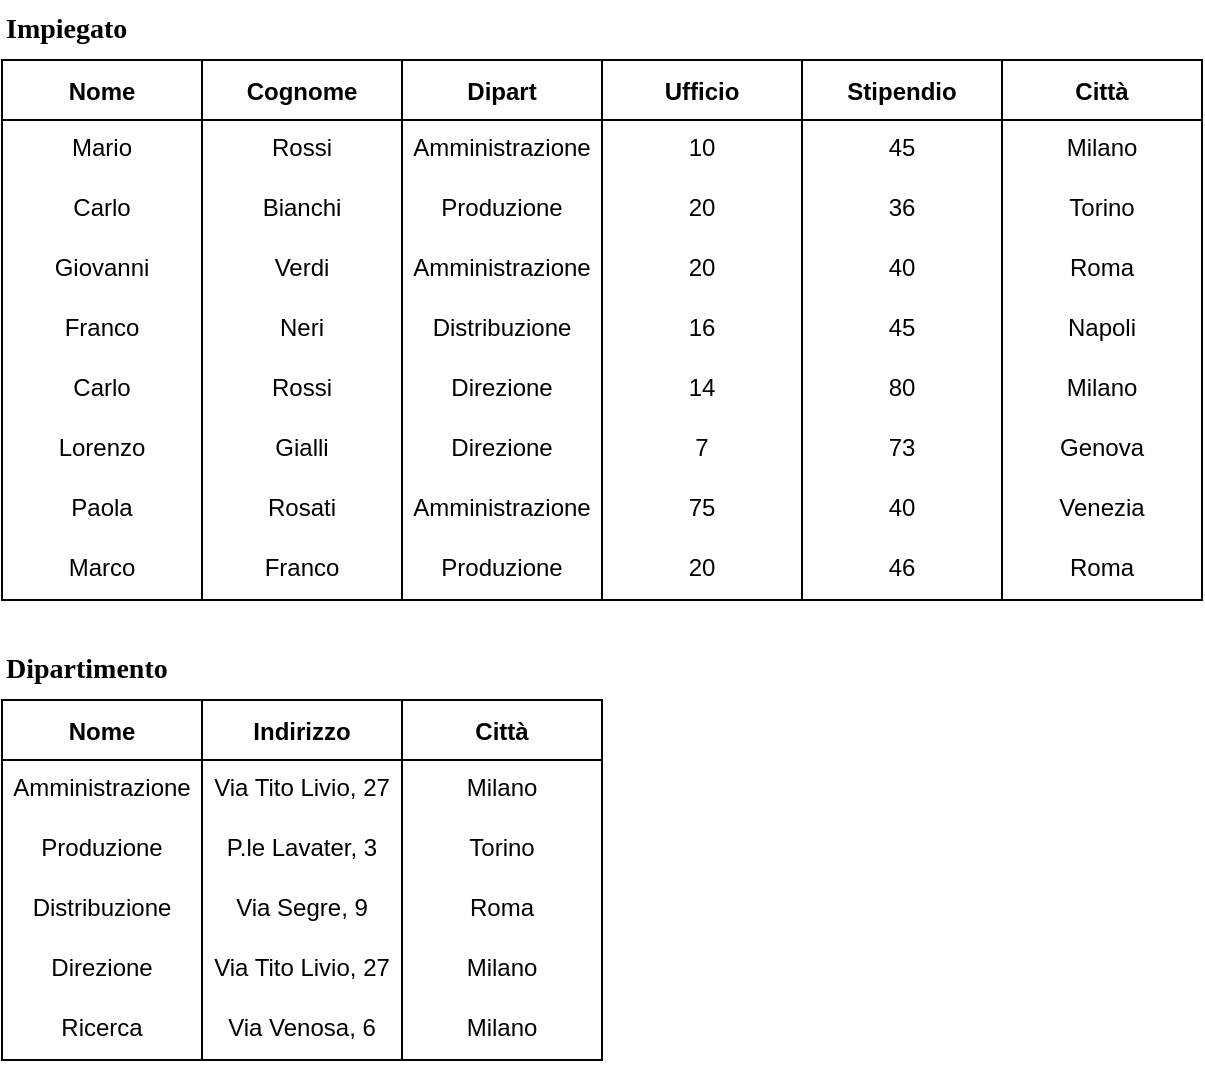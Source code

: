 <mxfile version="20.7.4" type="device"><diagram id="n2tzChIhWR2wru7YtLmf" name="Pagina-1"><mxGraphModel dx="1195" dy="703" grid="1" gridSize="10" guides="1" tooltips="1" connect="1" arrows="1" fold="1" page="1" pageScale="1" pageWidth="1169" pageHeight="827" math="0" shadow="0"><root><mxCell id="0"/><mxCell id="1" parent="0"/><mxCell id="akScVreiKZ749C-UaWdK-1" value="Nome" style="swimlane;startSize=30;fontStyle=1" parent="1" vertex="1"><mxGeometry x="560" y="70" width="100" height="270" as="geometry"/></mxCell><mxCell id="akScVreiKZ749C-UaWdK-2" value="Mario" style="text;strokeColor=none;fillColor=none;spacingLeft=4;spacingRight=4;overflow=hidden;rotatable=0;points=[[0,0.5],[1,0.5]];portConstraint=eastwest;fontSize=12;align=center;" parent="akScVreiKZ749C-UaWdK-1" vertex="1"><mxGeometry y="30" width="100" height="30" as="geometry"/></mxCell><mxCell id="akScVreiKZ749C-UaWdK-3" value="Carlo" style="text;strokeColor=none;fillColor=none;spacingLeft=4;spacingRight=4;overflow=hidden;rotatable=0;points=[[0,0.5],[1,0.5]];portConstraint=eastwest;fontSize=12;align=center;" parent="akScVreiKZ749C-UaWdK-1" vertex="1"><mxGeometry y="60" width="100" height="30" as="geometry"/></mxCell><mxCell id="PKQ20t5gl7po0gBwH-ja-12" value="Marco" style="text;strokeColor=none;fillColor=none;spacingLeft=4;spacingRight=4;overflow=hidden;rotatable=0;points=[[0,0.5],[1,0.5]];portConstraint=eastwest;fontSize=12;align=center;" vertex="1" parent="akScVreiKZ749C-UaWdK-1"><mxGeometry y="240" width="100" height="30" as="geometry"/></mxCell><mxCell id="PKQ20t5gl7po0gBwH-ja-7" value="Giovanni" style="text;strokeColor=none;fillColor=none;spacingLeft=4;spacingRight=4;overflow=hidden;rotatable=0;points=[[0,0.5],[1,0.5]];portConstraint=eastwest;fontSize=12;align=center;" vertex="1" parent="akScVreiKZ749C-UaWdK-1"><mxGeometry y="90" width="100" height="30" as="geometry"/></mxCell><mxCell id="PKQ20t5gl7po0gBwH-ja-8" value="Franco" style="text;strokeColor=none;fillColor=none;spacingLeft=4;spacingRight=4;overflow=hidden;rotatable=0;points=[[0,0.5],[1,0.5]];portConstraint=eastwest;fontSize=12;align=center;" vertex="1" parent="akScVreiKZ749C-UaWdK-1"><mxGeometry y="120" width="100" height="30" as="geometry"/></mxCell><mxCell id="PKQ20t5gl7po0gBwH-ja-9" value="Carlo" style="text;strokeColor=none;fillColor=none;spacingLeft=4;spacingRight=4;overflow=hidden;rotatable=0;points=[[0,0.5],[1,0.5]];portConstraint=eastwest;fontSize=12;align=center;" vertex="1" parent="akScVreiKZ749C-UaWdK-1"><mxGeometry y="150" width="100" height="30" as="geometry"/></mxCell><mxCell id="PKQ20t5gl7po0gBwH-ja-10" value="Lorenzo" style="text;strokeColor=none;fillColor=none;spacingLeft=4;spacingRight=4;overflow=hidden;rotatable=0;points=[[0,0.5],[1,0.5]];portConstraint=eastwest;fontSize=12;align=center;" vertex="1" parent="akScVreiKZ749C-UaWdK-1"><mxGeometry y="180" width="100" height="30" as="geometry"/></mxCell><mxCell id="PKQ20t5gl7po0gBwH-ja-11" value="Paola" style="text;strokeColor=none;fillColor=none;spacingLeft=4;spacingRight=4;overflow=hidden;rotatable=0;points=[[0,0.5],[1,0.5]];portConstraint=eastwest;fontSize=12;align=center;" vertex="1" parent="akScVreiKZ749C-UaWdK-1"><mxGeometry y="210" width="100" height="30" as="geometry"/></mxCell><mxCell id="akScVreiKZ749C-UaWdK-5" value="Cognome" style="swimlane;startSize=30;" parent="1" vertex="1"><mxGeometry x="660" y="70" width="100" height="270" as="geometry"/></mxCell><mxCell id="akScVreiKZ749C-UaWdK-6" value="Rossi" style="text;strokeColor=none;fillColor=none;spacingLeft=4;spacingRight=4;overflow=hidden;rotatable=0;points=[[0,0.5],[1,0.5]];portConstraint=eastwest;fontSize=12;align=center;" parent="akScVreiKZ749C-UaWdK-5" vertex="1"><mxGeometry y="30" width="100" height="30" as="geometry"/></mxCell><mxCell id="PKQ20t5gl7po0gBwH-ja-22" value="Bianchi" style="text;strokeColor=none;fillColor=none;spacingLeft=4;spacingRight=4;overflow=hidden;rotatable=0;points=[[0,0.5],[1,0.5]];portConstraint=eastwest;fontSize=12;align=center;" vertex="1" parent="akScVreiKZ749C-UaWdK-5"><mxGeometry y="60" width="100" height="30" as="geometry"/></mxCell><mxCell id="PKQ20t5gl7po0gBwH-ja-23" value="Franco" style="text;strokeColor=none;fillColor=none;spacingLeft=4;spacingRight=4;overflow=hidden;rotatable=0;points=[[0,0.5],[1,0.5]];portConstraint=eastwest;fontSize=12;align=center;" vertex="1" parent="akScVreiKZ749C-UaWdK-5"><mxGeometry y="240" width="100" height="30" as="geometry"/></mxCell><mxCell id="PKQ20t5gl7po0gBwH-ja-24" value="Verdi" style="text;strokeColor=none;fillColor=none;spacingLeft=4;spacingRight=4;overflow=hidden;rotatable=0;points=[[0,0.5],[1,0.5]];portConstraint=eastwest;fontSize=12;align=center;" vertex="1" parent="akScVreiKZ749C-UaWdK-5"><mxGeometry y="90" width="100" height="30" as="geometry"/></mxCell><mxCell id="PKQ20t5gl7po0gBwH-ja-25" value="Neri" style="text;strokeColor=none;fillColor=none;spacingLeft=4;spacingRight=4;overflow=hidden;rotatable=0;points=[[0,0.5],[1,0.5]];portConstraint=eastwest;fontSize=12;align=center;" vertex="1" parent="akScVreiKZ749C-UaWdK-5"><mxGeometry y="120" width="100" height="30" as="geometry"/></mxCell><mxCell id="PKQ20t5gl7po0gBwH-ja-26" value="Rossi" style="text;strokeColor=none;fillColor=none;spacingLeft=4;spacingRight=4;overflow=hidden;rotatable=0;points=[[0,0.5],[1,0.5]];portConstraint=eastwest;fontSize=12;align=center;" vertex="1" parent="akScVreiKZ749C-UaWdK-5"><mxGeometry y="150" width="100" height="30" as="geometry"/></mxCell><mxCell id="PKQ20t5gl7po0gBwH-ja-27" value="Gialli" style="text;strokeColor=none;fillColor=none;spacingLeft=4;spacingRight=4;overflow=hidden;rotatable=0;points=[[0,0.5],[1,0.5]];portConstraint=eastwest;fontSize=12;align=center;" vertex="1" parent="akScVreiKZ749C-UaWdK-5"><mxGeometry y="180" width="100" height="30" as="geometry"/></mxCell><mxCell id="PKQ20t5gl7po0gBwH-ja-28" value="Rosati" style="text;strokeColor=none;fillColor=none;spacingLeft=4;spacingRight=4;overflow=hidden;rotatable=0;points=[[0,0.5],[1,0.5]];portConstraint=eastwest;fontSize=12;align=center;" vertex="1" parent="akScVreiKZ749C-UaWdK-5"><mxGeometry y="210" width="100" height="30" as="geometry"/></mxCell><mxCell id="akScVreiKZ749C-UaWdK-9" value="Impiegato" style="text;html=1;align=left;verticalAlign=middle;resizable=0;points=[];autosize=1;strokeColor=none;fillColor=none;fontStyle=1;fontFamily=Times New Roman;fontSize=14;" parent="1" vertex="1"><mxGeometry x="560" y="40" width="80" height="30" as="geometry"/></mxCell><mxCell id="akScVreiKZ749C-UaWdK-10" value="Dipart" style="swimlane;startSize=30;fontStyle=1" parent="1" vertex="1"><mxGeometry x="760" y="70" width="100" height="270" as="geometry"/></mxCell><mxCell id="akScVreiKZ749C-UaWdK-11" value="Amministrazione" style="text;strokeColor=none;fillColor=none;spacingLeft=4;spacingRight=4;overflow=hidden;rotatable=0;points=[[0,0.5],[1,0.5]];portConstraint=eastwest;fontSize=12;align=center;" parent="akScVreiKZ749C-UaWdK-10" vertex="1"><mxGeometry y="30" width="100" height="30" as="geometry"/></mxCell><mxCell id="PKQ20t5gl7po0gBwH-ja-15" value="Produzione" style="text;strokeColor=none;fillColor=none;spacingLeft=4;spacingRight=4;overflow=hidden;rotatable=0;points=[[0,0.5],[1,0.5]];portConstraint=eastwest;fontSize=12;align=center;" vertex="1" parent="akScVreiKZ749C-UaWdK-10"><mxGeometry y="60" width="100" height="30" as="geometry"/></mxCell><mxCell id="PKQ20t5gl7po0gBwH-ja-16" value="Produzione" style="text;strokeColor=none;fillColor=none;spacingLeft=4;spacingRight=4;overflow=hidden;rotatable=0;points=[[0,0.5],[1,0.5]];portConstraint=eastwest;fontSize=12;align=center;" vertex="1" parent="akScVreiKZ749C-UaWdK-10"><mxGeometry y="240" width="100" height="30" as="geometry"/></mxCell><mxCell id="PKQ20t5gl7po0gBwH-ja-17" value="Amministrazione" style="text;strokeColor=none;fillColor=none;spacingLeft=4;spacingRight=4;overflow=hidden;rotatable=0;points=[[0,0.5],[1,0.5]];portConstraint=eastwest;fontSize=12;align=center;" vertex="1" parent="akScVreiKZ749C-UaWdK-10"><mxGeometry y="90" width="100" height="30" as="geometry"/></mxCell><mxCell id="PKQ20t5gl7po0gBwH-ja-18" value="Distribuzione" style="text;strokeColor=none;fillColor=none;spacingLeft=4;spacingRight=4;overflow=hidden;rotatable=0;points=[[0,0.5],[1,0.5]];portConstraint=eastwest;fontSize=12;align=center;" vertex="1" parent="akScVreiKZ749C-UaWdK-10"><mxGeometry y="120" width="100" height="30" as="geometry"/></mxCell><mxCell id="PKQ20t5gl7po0gBwH-ja-19" value="Direzione" style="text;strokeColor=none;fillColor=none;spacingLeft=4;spacingRight=4;overflow=hidden;rotatable=0;points=[[0,0.5],[1,0.5]];portConstraint=eastwest;fontSize=12;align=center;" vertex="1" parent="akScVreiKZ749C-UaWdK-10"><mxGeometry y="150" width="100" height="30" as="geometry"/></mxCell><mxCell id="PKQ20t5gl7po0gBwH-ja-20" value="Direzione" style="text;strokeColor=none;fillColor=none;spacingLeft=4;spacingRight=4;overflow=hidden;rotatable=0;points=[[0,0.5],[1,0.5]];portConstraint=eastwest;fontSize=12;align=center;" vertex="1" parent="akScVreiKZ749C-UaWdK-10"><mxGeometry y="180" width="100" height="30" as="geometry"/></mxCell><mxCell id="PKQ20t5gl7po0gBwH-ja-21" value="Amministrazione" style="text;strokeColor=none;fillColor=none;spacingLeft=4;spacingRight=4;overflow=hidden;rotatable=0;points=[[0,0.5],[1,0.5]];portConstraint=eastwest;fontSize=12;align=center;" vertex="1" parent="akScVreiKZ749C-UaWdK-10"><mxGeometry y="210" width="100" height="30" as="geometry"/></mxCell><mxCell id="akScVreiKZ749C-UaWdK-13" value="Ufficio" style="swimlane;startSize=30;fontStyle=1" parent="1" vertex="1"><mxGeometry x="860" y="70" width="100" height="270" as="geometry"/></mxCell><mxCell id="akScVreiKZ749C-UaWdK-14" value="10" style="text;strokeColor=none;fillColor=none;spacingLeft=4;spacingRight=4;overflow=hidden;rotatable=0;points=[[0,0.5],[1,0.5]];portConstraint=eastwest;fontSize=12;align=center;" parent="akScVreiKZ749C-UaWdK-13" vertex="1"><mxGeometry y="30" width="100" height="30" as="geometry"/></mxCell><mxCell id="PKQ20t5gl7po0gBwH-ja-29" value="20" style="text;strokeColor=none;fillColor=none;spacingLeft=4;spacingRight=4;overflow=hidden;rotatable=0;points=[[0,0.5],[1,0.5]];portConstraint=eastwest;fontSize=12;align=center;" vertex="1" parent="akScVreiKZ749C-UaWdK-13"><mxGeometry y="60" width="100" height="30" as="geometry"/></mxCell><mxCell id="PKQ20t5gl7po0gBwH-ja-30" value="20" style="text;strokeColor=none;fillColor=none;spacingLeft=4;spacingRight=4;overflow=hidden;rotatable=0;points=[[0,0.5],[1,0.5]];portConstraint=eastwest;fontSize=12;align=center;" vertex="1" parent="akScVreiKZ749C-UaWdK-13"><mxGeometry y="240" width="100" height="30" as="geometry"/></mxCell><mxCell id="PKQ20t5gl7po0gBwH-ja-31" value="20" style="text;strokeColor=none;fillColor=none;spacingLeft=4;spacingRight=4;overflow=hidden;rotatable=0;points=[[0,0.5],[1,0.5]];portConstraint=eastwest;fontSize=12;align=center;" vertex="1" parent="akScVreiKZ749C-UaWdK-13"><mxGeometry y="90" width="100" height="30" as="geometry"/></mxCell><mxCell id="PKQ20t5gl7po0gBwH-ja-32" value="16" style="text;strokeColor=none;fillColor=none;spacingLeft=4;spacingRight=4;overflow=hidden;rotatable=0;points=[[0,0.5],[1,0.5]];portConstraint=eastwest;fontSize=12;align=center;" vertex="1" parent="akScVreiKZ749C-UaWdK-13"><mxGeometry y="120" width="100" height="30" as="geometry"/></mxCell><mxCell id="PKQ20t5gl7po0gBwH-ja-33" value="14" style="text;strokeColor=none;fillColor=none;spacingLeft=4;spacingRight=4;overflow=hidden;rotatable=0;points=[[0,0.5],[1,0.5]];portConstraint=eastwest;fontSize=12;align=center;" vertex="1" parent="akScVreiKZ749C-UaWdK-13"><mxGeometry y="150" width="100" height="30" as="geometry"/></mxCell><mxCell id="PKQ20t5gl7po0gBwH-ja-34" value="7" style="text;strokeColor=none;fillColor=none;spacingLeft=4;spacingRight=4;overflow=hidden;rotatable=0;points=[[0,0.5],[1,0.5]];portConstraint=eastwest;fontSize=12;align=center;" vertex="1" parent="akScVreiKZ749C-UaWdK-13"><mxGeometry y="180" width="100" height="30" as="geometry"/></mxCell><mxCell id="PKQ20t5gl7po0gBwH-ja-35" value="75" style="text;strokeColor=none;fillColor=none;spacingLeft=4;spacingRight=4;overflow=hidden;rotatable=0;points=[[0,0.5],[1,0.5]];portConstraint=eastwest;fontSize=12;align=center;" vertex="1" parent="akScVreiKZ749C-UaWdK-13"><mxGeometry y="210" width="100" height="30" as="geometry"/></mxCell><mxCell id="PKQ20t5gl7po0gBwH-ja-1" value="Stipendio" style="swimlane;startSize=30;fontStyle=1" vertex="1" parent="1"><mxGeometry x="960" y="70" width="100" height="270" as="geometry"/></mxCell><mxCell id="PKQ20t5gl7po0gBwH-ja-2" value="45" style="text;strokeColor=none;fillColor=none;spacingLeft=4;spacingRight=4;overflow=hidden;rotatable=0;points=[[0,0.5],[1,0.5]];portConstraint=eastwest;fontSize=12;align=center;" vertex="1" parent="PKQ20t5gl7po0gBwH-ja-1"><mxGeometry y="30" width="100" height="30" as="geometry"/></mxCell><mxCell id="PKQ20t5gl7po0gBwH-ja-36" value="36" style="text;strokeColor=none;fillColor=none;spacingLeft=4;spacingRight=4;overflow=hidden;rotatable=0;points=[[0,0.5],[1,0.5]];portConstraint=eastwest;fontSize=12;align=center;" vertex="1" parent="PKQ20t5gl7po0gBwH-ja-1"><mxGeometry y="60" width="100" height="30" as="geometry"/></mxCell><mxCell id="PKQ20t5gl7po0gBwH-ja-37" value="46" style="text;strokeColor=none;fillColor=none;spacingLeft=4;spacingRight=4;overflow=hidden;rotatable=0;points=[[0,0.5],[1,0.5]];portConstraint=eastwest;fontSize=12;align=center;" vertex="1" parent="PKQ20t5gl7po0gBwH-ja-1"><mxGeometry y="240" width="100" height="30" as="geometry"/></mxCell><mxCell id="PKQ20t5gl7po0gBwH-ja-38" value="40" style="text;strokeColor=none;fillColor=none;spacingLeft=4;spacingRight=4;overflow=hidden;rotatable=0;points=[[0,0.5],[1,0.5]];portConstraint=eastwest;fontSize=12;align=center;" vertex="1" parent="PKQ20t5gl7po0gBwH-ja-1"><mxGeometry y="90" width="100" height="30" as="geometry"/></mxCell><mxCell id="PKQ20t5gl7po0gBwH-ja-39" value="45" style="text;strokeColor=none;fillColor=none;spacingLeft=4;spacingRight=4;overflow=hidden;rotatable=0;points=[[0,0.5],[1,0.5]];portConstraint=eastwest;fontSize=12;align=center;" vertex="1" parent="PKQ20t5gl7po0gBwH-ja-1"><mxGeometry y="120" width="100" height="30" as="geometry"/></mxCell><mxCell id="PKQ20t5gl7po0gBwH-ja-40" value="80" style="text;strokeColor=none;fillColor=none;spacingLeft=4;spacingRight=4;overflow=hidden;rotatable=0;points=[[0,0.5],[1,0.5]];portConstraint=eastwest;fontSize=12;align=center;" vertex="1" parent="PKQ20t5gl7po0gBwH-ja-1"><mxGeometry y="150" width="100" height="30" as="geometry"/></mxCell><mxCell id="PKQ20t5gl7po0gBwH-ja-41" value="73" style="text;strokeColor=none;fillColor=none;spacingLeft=4;spacingRight=4;overflow=hidden;rotatable=0;points=[[0,0.5],[1,0.5]];portConstraint=eastwest;fontSize=12;align=center;" vertex="1" parent="PKQ20t5gl7po0gBwH-ja-1"><mxGeometry y="180" width="100" height="30" as="geometry"/></mxCell><mxCell id="PKQ20t5gl7po0gBwH-ja-42" value="40" style="text;strokeColor=none;fillColor=none;spacingLeft=4;spacingRight=4;overflow=hidden;rotatable=0;points=[[0,0.5],[1,0.5]];portConstraint=eastwest;fontSize=12;align=center;" vertex="1" parent="PKQ20t5gl7po0gBwH-ja-1"><mxGeometry y="210" width="100" height="30" as="geometry"/></mxCell><mxCell id="PKQ20t5gl7po0gBwH-ja-4" value="Città" style="swimlane;startSize=30;fontStyle=1" vertex="1" parent="1"><mxGeometry x="1060" y="70" width="100" height="270" as="geometry"/></mxCell><mxCell id="PKQ20t5gl7po0gBwH-ja-5" value="Milano" style="text;strokeColor=none;fillColor=none;spacingLeft=4;spacingRight=4;overflow=hidden;rotatable=0;points=[[0,0.5],[1,0.5]];portConstraint=eastwest;fontSize=12;align=center;" vertex="1" parent="PKQ20t5gl7po0gBwH-ja-4"><mxGeometry y="30" width="100" height="30" as="geometry"/></mxCell><mxCell id="PKQ20t5gl7po0gBwH-ja-43" value="Torino" style="text;strokeColor=none;fillColor=none;spacingLeft=4;spacingRight=4;overflow=hidden;rotatable=0;points=[[0,0.5],[1,0.5]];portConstraint=eastwest;fontSize=12;align=center;" vertex="1" parent="PKQ20t5gl7po0gBwH-ja-4"><mxGeometry y="60" width="100" height="30" as="geometry"/></mxCell><mxCell id="PKQ20t5gl7po0gBwH-ja-44" value="Roma" style="text;strokeColor=none;fillColor=none;spacingLeft=4;spacingRight=4;overflow=hidden;rotatable=0;points=[[0,0.5],[1,0.5]];portConstraint=eastwest;fontSize=12;align=center;" vertex="1" parent="PKQ20t5gl7po0gBwH-ja-4"><mxGeometry y="240" width="100" height="30" as="geometry"/></mxCell><mxCell id="PKQ20t5gl7po0gBwH-ja-45" value="Roma" style="text;strokeColor=none;fillColor=none;spacingLeft=4;spacingRight=4;overflow=hidden;rotatable=0;points=[[0,0.5],[1,0.5]];portConstraint=eastwest;fontSize=12;align=center;" vertex="1" parent="PKQ20t5gl7po0gBwH-ja-4"><mxGeometry y="90" width="100" height="30" as="geometry"/></mxCell><mxCell id="PKQ20t5gl7po0gBwH-ja-46" value="Napoli" style="text;strokeColor=none;fillColor=none;spacingLeft=4;spacingRight=4;overflow=hidden;rotatable=0;points=[[0,0.5],[1,0.5]];portConstraint=eastwest;fontSize=12;align=center;" vertex="1" parent="PKQ20t5gl7po0gBwH-ja-4"><mxGeometry y="120" width="100" height="30" as="geometry"/></mxCell><mxCell id="PKQ20t5gl7po0gBwH-ja-47" value="Milano" style="text;strokeColor=none;fillColor=none;spacingLeft=4;spacingRight=4;overflow=hidden;rotatable=0;points=[[0,0.5],[1,0.5]];portConstraint=eastwest;fontSize=12;align=center;" vertex="1" parent="PKQ20t5gl7po0gBwH-ja-4"><mxGeometry y="150" width="100" height="30" as="geometry"/></mxCell><mxCell id="PKQ20t5gl7po0gBwH-ja-48" value="Genova" style="text;strokeColor=none;fillColor=none;spacingLeft=4;spacingRight=4;overflow=hidden;rotatable=0;points=[[0,0.5],[1,0.5]];portConstraint=eastwest;fontSize=12;align=center;" vertex="1" parent="PKQ20t5gl7po0gBwH-ja-4"><mxGeometry y="180" width="100" height="30" as="geometry"/></mxCell><mxCell id="PKQ20t5gl7po0gBwH-ja-49" value="Venezia" style="text;strokeColor=none;fillColor=none;spacingLeft=4;spacingRight=4;overflow=hidden;rotatable=0;points=[[0,0.5],[1,0.5]];portConstraint=eastwest;fontSize=12;align=center;" vertex="1" parent="PKQ20t5gl7po0gBwH-ja-4"><mxGeometry y="210" width="100" height="30" as="geometry"/></mxCell><mxCell id="PKQ20t5gl7po0gBwH-ja-50" value="Nome" style="swimlane;startSize=30;fontStyle=1" vertex="1" parent="1"><mxGeometry x="560" y="390" width="100" height="180" as="geometry"/></mxCell><mxCell id="PKQ20t5gl7po0gBwH-ja-51" value="Amministrazione" style="text;strokeColor=none;fillColor=none;spacingLeft=4;spacingRight=4;overflow=hidden;rotatable=0;points=[[0,0.5],[1,0.5]];portConstraint=eastwest;fontSize=12;align=center;" vertex="1" parent="PKQ20t5gl7po0gBwH-ja-50"><mxGeometry y="30" width="100" height="30" as="geometry"/></mxCell><mxCell id="PKQ20t5gl7po0gBwH-ja-52" value="Produzione" style="text;strokeColor=none;fillColor=none;spacingLeft=4;spacingRight=4;overflow=hidden;rotatable=0;points=[[0,0.5],[1,0.5]];portConstraint=eastwest;fontSize=12;align=center;" vertex="1" parent="PKQ20t5gl7po0gBwH-ja-50"><mxGeometry y="60" width="100" height="30" as="geometry"/></mxCell><mxCell id="PKQ20t5gl7po0gBwH-ja-54" value="Distribuzione" style="text;strokeColor=none;fillColor=none;spacingLeft=4;spacingRight=4;overflow=hidden;rotatable=0;points=[[0,0.5],[1,0.5]];portConstraint=eastwest;fontSize=12;align=center;" vertex="1" parent="PKQ20t5gl7po0gBwH-ja-50"><mxGeometry y="90" width="100" height="30" as="geometry"/></mxCell><mxCell id="PKQ20t5gl7po0gBwH-ja-55" value="Direzione" style="text;strokeColor=none;fillColor=none;spacingLeft=4;spacingRight=4;overflow=hidden;rotatable=0;points=[[0,0.5],[1,0.5]];portConstraint=eastwest;fontSize=12;align=center;" vertex="1" parent="PKQ20t5gl7po0gBwH-ja-50"><mxGeometry y="120" width="100" height="30" as="geometry"/></mxCell><mxCell id="PKQ20t5gl7po0gBwH-ja-56" value="Ricerca" style="text;strokeColor=none;fillColor=none;spacingLeft=4;spacingRight=4;overflow=hidden;rotatable=0;points=[[0,0.5],[1,0.5]];portConstraint=eastwest;fontSize=12;align=center;" vertex="1" parent="PKQ20t5gl7po0gBwH-ja-50"><mxGeometry y="150" width="100" height="30" as="geometry"/></mxCell><mxCell id="PKQ20t5gl7po0gBwH-ja-59" value="Indirizzo" style="swimlane;startSize=30;" vertex="1" parent="1"><mxGeometry x="660" y="390" width="100" height="180" as="geometry"/></mxCell><mxCell id="PKQ20t5gl7po0gBwH-ja-60" value="Via Tito Livio, 27" style="text;strokeColor=none;fillColor=none;spacingLeft=4;spacingRight=4;overflow=hidden;rotatable=0;points=[[0,0.5],[1,0.5]];portConstraint=eastwest;fontSize=12;align=center;" vertex="1" parent="PKQ20t5gl7po0gBwH-ja-59"><mxGeometry y="30" width="100" height="30" as="geometry"/></mxCell><mxCell id="PKQ20t5gl7po0gBwH-ja-61" value="P.le Lavater, 3" style="text;strokeColor=none;fillColor=none;spacingLeft=4;spacingRight=4;overflow=hidden;rotatable=0;points=[[0,0.5],[1,0.5]];portConstraint=eastwest;fontSize=12;align=center;" vertex="1" parent="PKQ20t5gl7po0gBwH-ja-59"><mxGeometry y="60" width="100" height="30" as="geometry"/></mxCell><mxCell id="PKQ20t5gl7po0gBwH-ja-63" value="Via Segre, 9" style="text;strokeColor=none;fillColor=none;spacingLeft=4;spacingRight=4;overflow=hidden;rotatable=0;points=[[0,0.5],[1,0.5]];portConstraint=eastwest;fontSize=12;align=center;" vertex="1" parent="PKQ20t5gl7po0gBwH-ja-59"><mxGeometry y="90" width="100" height="30" as="geometry"/></mxCell><mxCell id="PKQ20t5gl7po0gBwH-ja-64" value="Via Tito Livio, 27" style="text;strokeColor=none;fillColor=none;spacingLeft=4;spacingRight=4;overflow=hidden;rotatable=0;points=[[0,0.5],[1,0.5]];portConstraint=eastwest;fontSize=12;align=center;" vertex="1" parent="PKQ20t5gl7po0gBwH-ja-59"><mxGeometry y="120" width="100" height="30" as="geometry"/></mxCell><mxCell id="PKQ20t5gl7po0gBwH-ja-65" value="Via Venosa, 6" style="text;strokeColor=none;fillColor=none;spacingLeft=4;spacingRight=4;overflow=hidden;rotatable=0;points=[[0,0.5],[1,0.5]];portConstraint=eastwest;fontSize=12;align=center;" vertex="1" parent="PKQ20t5gl7po0gBwH-ja-59"><mxGeometry y="150" width="100" height="30" as="geometry"/></mxCell><mxCell id="PKQ20t5gl7po0gBwH-ja-68" value="Dipartimento" style="text;html=1;align=left;verticalAlign=middle;resizable=0;points=[];autosize=1;strokeColor=none;fillColor=none;fontStyle=1;fontFamily=Times New Roman;fontSize=14;" vertex="1" parent="1"><mxGeometry x="560" y="360" width="100" height="30" as="geometry"/></mxCell><mxCell id="PKQ20t5gl7po0gBwH-ja-96" value="Città" style="swimlane;startSize=30;fontStyle=1" vertex="1" parent="1"><mxGeometry x="760" y="390" width="100" height="180" as="geometry"/></mxCell><mxCell id="PKQ20t5gl7po0gBwH-ja-97" value="Milano" style="text;strokeColor=none;fillColor=none;spacingLeft=4;spacingRight=4;overflow=hidden;rotatable=0;points=[[0,0.5],[1,0.5]];portConstraint=eastwest;fontSize=12;align=center;" vertex="1" parent="PKQ20t5gl7po0gBwH-ja-96"><mxGeometry y="30" width="100" height="30" as="geometry"/></mxCell><mxCell id="PKQ20t5gl7po0gBwH-ja-98" value="Torino" style="text;strokeColor=none;fillColor=none;spacingLeft=4;spacingRight=4;overflow=hidden;rotatable=0;points=[[0,0.5],[1,0.5]];portConstraint=eastwest;fontSize=12;align=center;" vertex="1" parent="PKQ20t5gl7po0gBwH-ja-96"><mxGeometry y="60" width="100" height="30" as="geometry"/></mxCell><mxCell id="PKQ20t5gl7po0gBwH-ja-100" value="Roma" style="text;strokeColor=none;fillColor=none;spacingLeft=4;spacingRight=4;overflow=hidden;rotatable=0;points=[[0,0.5],[1,0.5]];portConstraint=eastwest;fontSize=12;align=center;" vertex="1" parent="PKQ20t5gl7po0gBwH-ja-96"><mxGeometry y="90" width="100" height="30" as="geometry"/></mxCell><mxCell id="PKQ20t5gl7po0gBwH-ja-101" value="Milano" style="text;strokeColor=none;fillColor=none;spacingLeft=4;spacingRight=4;overflow=hidden;rotatable=0;points=[[0,0.5],[1,0.5]];portConstraint=eastwest;fontSize=12;align=center;" vertex="1" parent="PKQ20t5gl7po0gBwH-ja-96"><mxGeometry y="120" width="100" height="30" as="geometry"/></mxCell><mxCell id="PKQ20t5gl7po0gBwH-ja-102" value="Milano" style="text;strokeColor=none;fillColor=none;spacingLeft=4;spacingRight=4;overflow=hidden;rotatable=0;points=[[0,0.5],[1,0.5]];portConstraint=eastwest;fontSize=12;align=center;" vertex="1" parent="PKQ20t5gl7po0gBwH-ja-96"><mxGeometry y="150" width="100" height="30" as="geometry"/></mxCell></root></mxGraphModel></diagram></mxfile>
